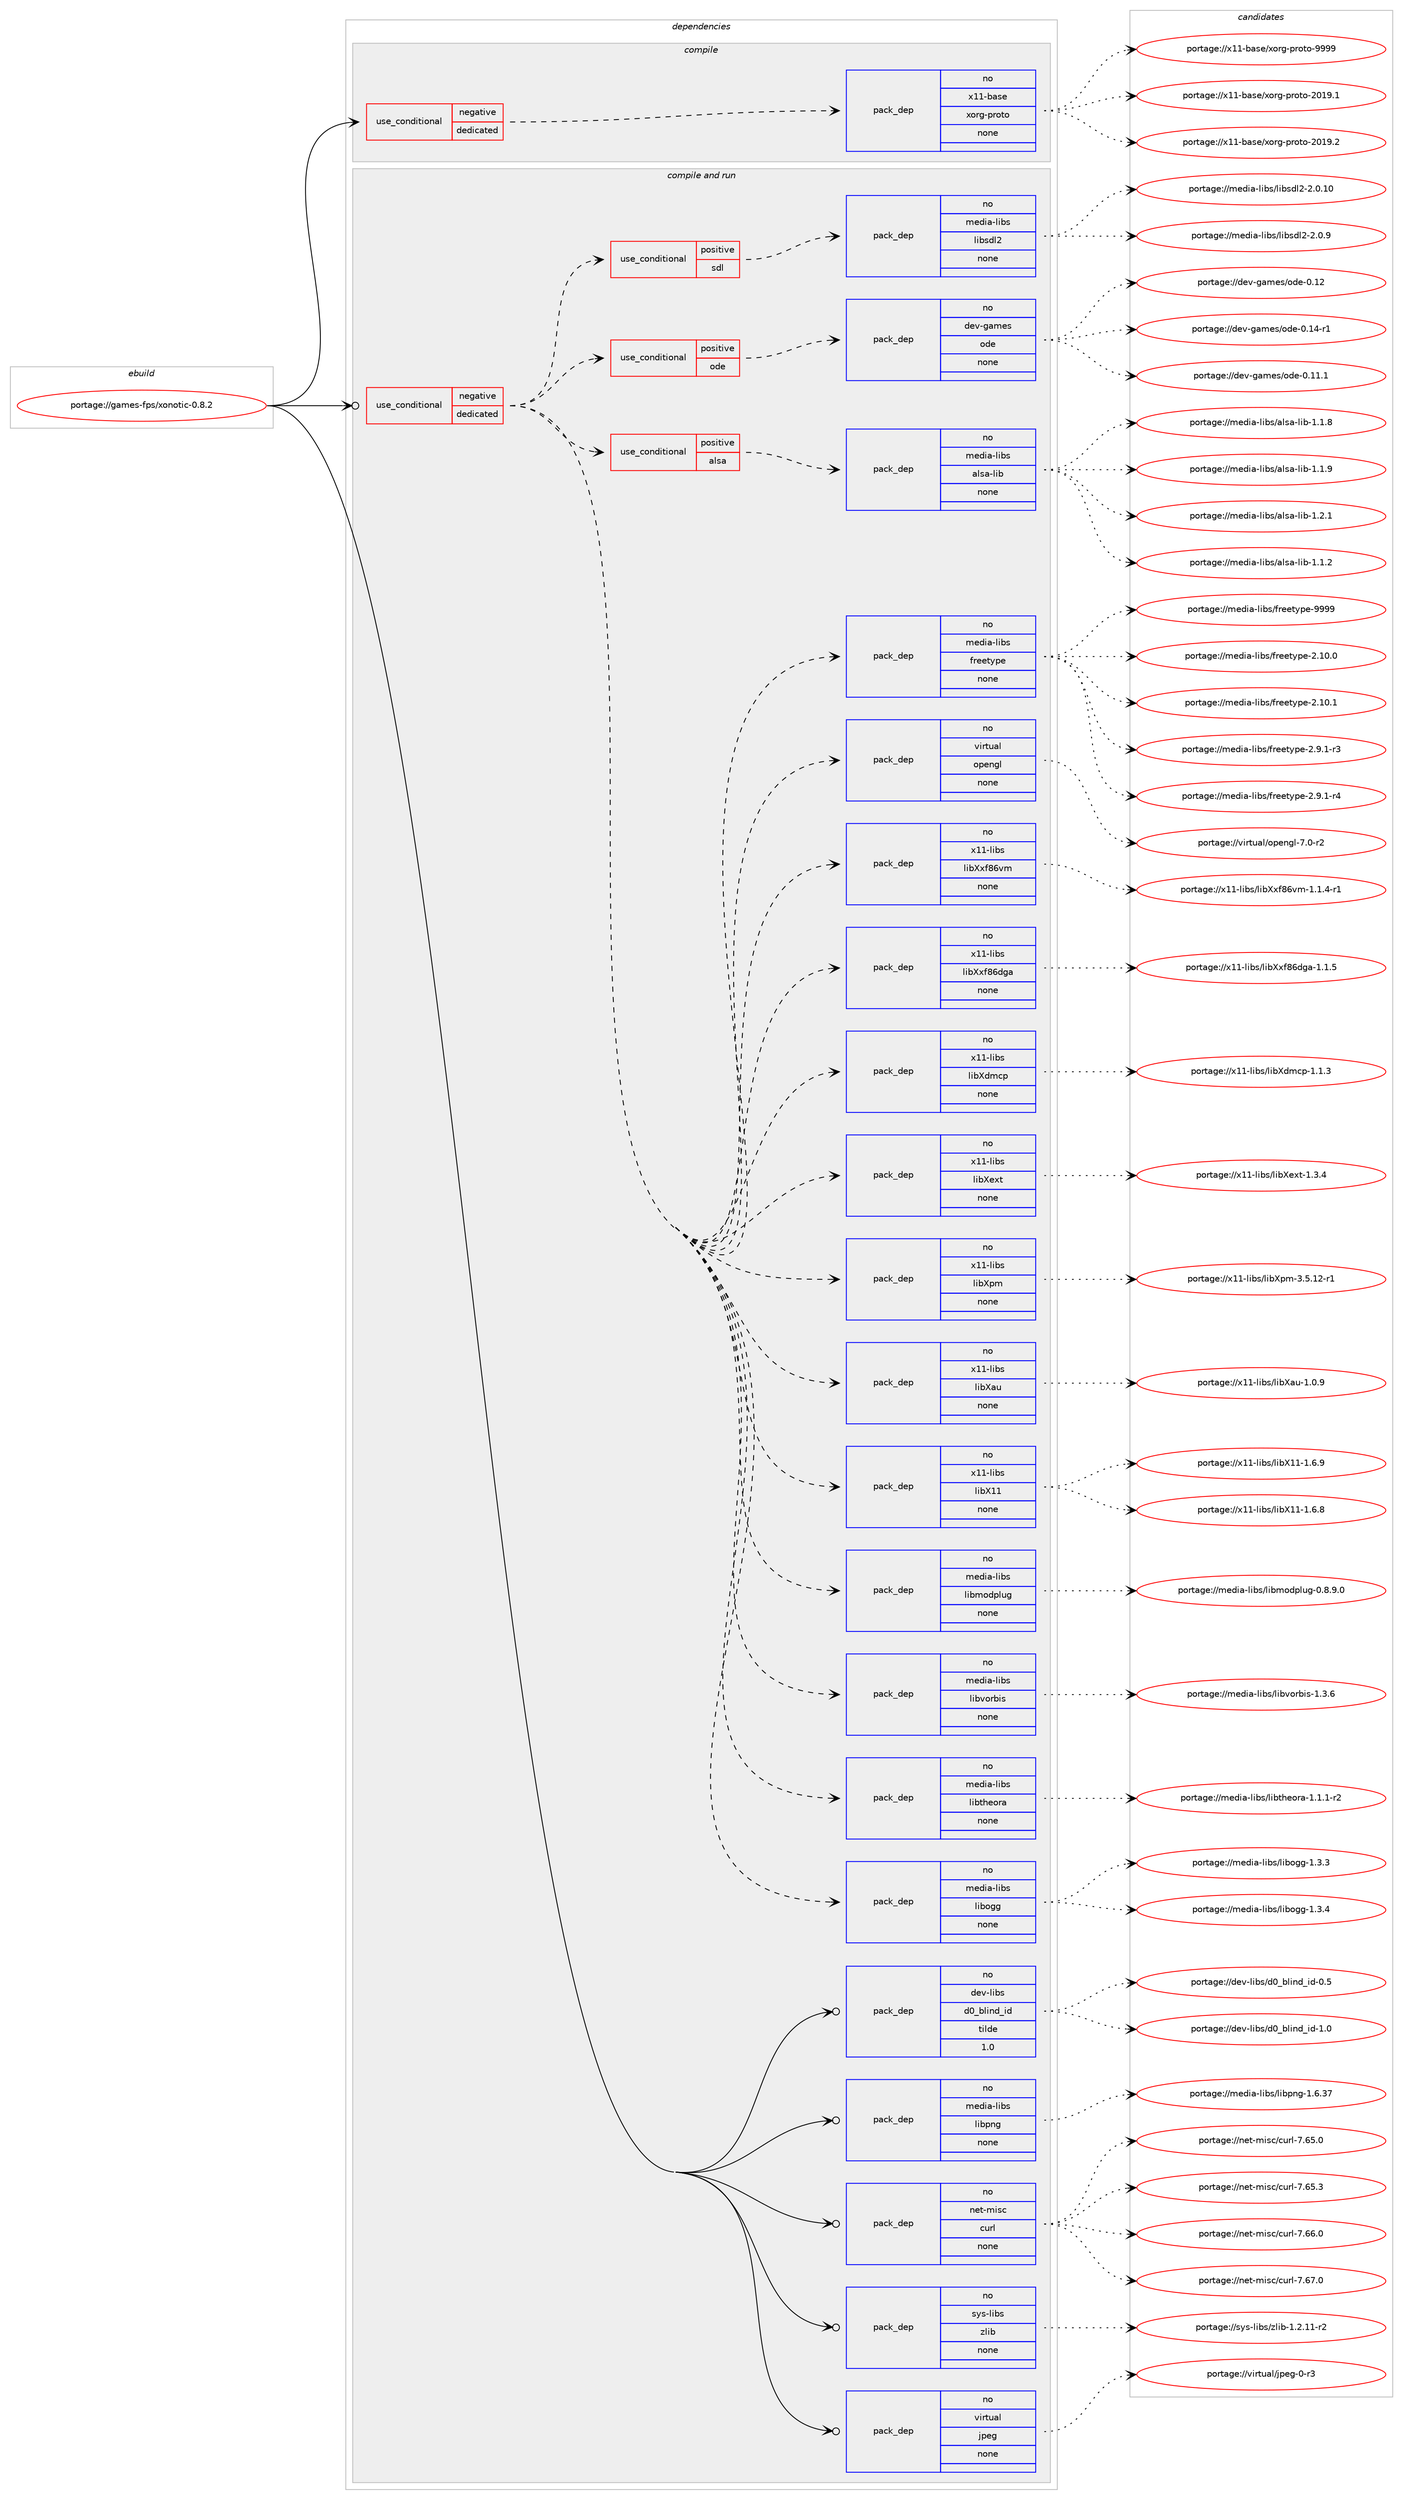 digraph prolog {

# *************
# Graph options
# *************

newrank=true;
concentrate=true;
compound=true;
graph [rankdir=LR,fontname=Helvetica,fontsize=10,ranksep=1.5];#, ranksep=2.5, nodesep=0.2];
edge  [arrowhead=vee];
node  [fontname=Helvetica,fontsize=10];

# **********
# The ebuild
# **********

subgraph cluster_leftcol {
color=gray;
rank=same;
label=<<i>ebuild</i>>;
id [label="portage://games-fps/xonotic-0.8.2", color=red, width=4, href="../games-fps/xonotic-0.8.2.svg"];
}

# ****************
# The dependencies
# ****************

subgraph cluster_midcol {
color=gray;
label=<<i>dependencies</i>>;
subgraph cluster_compile {
fillcolor="#eeeeee";
style=filled;
label=<<i>compile</i>>;
subgraph cond73398 {
dependency273790 [label=<<TABLE BORDER="0" CELLBORDER="1" CELLSPACING="0" CELLPADDING="4"><TR><TD ROWSPAN="3" CELLPADDING="10">use_conditional</TD></TR><TR><TD>negative</TD></TR><TR><TD>dedicated</TD></TR></TABLE>>, shape=none, color=red];
subgraph pack196414 {
dependency273791 [label=<<TABLE BORDER="0" CELLBORDER="1" CELLSPACING="0" CELLPADDING="4" WIDTH="220"><TR><TD ROWSPAN="6" CELLPADDING="30">pack_dep</TD></TR><TR><TD WIDTH="110">no</TD></TR><TR><TD>x11-base</TD></TR><TR><TD>xorg-proto</TD></TR><TR><TD>none</TD></TR><TR><TD></TD></TR></TABLE>>, shape=none, color=blue];
}
dependency273790:e -> dependency273791:w [weight=20,style="dashed",arrowhead="vee"];
}
id:e -> dependency273790:w [weight=20,style="solid",arrowhead="vee"];
}
subgraph cluster_compileandrun {
fillcolor="#eeeeee";
style=filled;
label=<<i>compile and run</i>>;
subgraph cond73399 {
dependency273792 [label=<<TABLE BORDER="0" CELLBORDER="1" CELLSPACING="0" CELLPADDING="4"><TR><TD ROWSPAN="3" CELLPADDING="10">use_conditional</TD></TR><TR><TD>negative</TD></TR><TR><TD>dedicated</TD></TR></TABLE>>, shape=none, color=red];
subgraph pack196415 {
dependency273793 [label=<<TABLE BORDER="0" CELLBORDER="1" CELLSPACING="0" CELLPADDING="4" WIDTH="220"><TR><TD ROWSPAN="6" CELLPADDING="30">pack_dep</TD></TR><TR><TD WIDTH="110">no</TD></TR><TR><TD>media-libs</TD></TR><TR><TD>libogg</TD></TR><TR><TD>none</TD></TR><TR><TD></TD></TR></TABLE>>, shape=none, color=blue];
}
dependency273792:e -> dependency273793:w [weight=20,style="dashed",arrowhead="vee"];
subgraph pack196416 {
dependency273794 [label=<<TABLE BORDER="0" CELLBORDER="1" CELLSPACING="0" CELLPADDING="4" WIDTH="220"><TR><TD ROWSPAN="6" CELLPADDING="30">pack_dep</TD></TR><TR><TD WIDTH="110">no</TD></TR><TR><TD>media-libs</TD></TR><TR><TD>libtheora</TD></TR><TR><TD>none</TD></TR><TR><TD></TD></TR></TABLE>>, shape=none, color=blue];
}
dependency273792:e -> dependency273794:w [weight=20,style="dashed",arrowhead="vee"];
subgraph pack196417 {
dependency273795 [label=<<TABLE BORDER="0" CELLBORDER="1" CELLSPACING="0" CELLPADDING="4" WIDTH="220"><TR><TD ROWSPAN="6" CELLPADDING="30">pack_dep</TD></TR><TR><TD WIDTH="110">no</TD></TR><TR><TD>media-libs</TD></TR><TR><TD>libvorbis</TD></TR><TR><TD>none</TD></TR><TR><TD></TD></TR></TABLE>>, shape=none, color=blue];
}
dependency273792:e -> dependency273795:w [weight=20,style="dashed",arrowhead="vee"];
subgraph pack196418 {
dependency273796 [label=<<TABLE BORDER="0" CELLBORDER="1" CELLSPACING="0" CELLPADDING="4" WIDTH="220"><TR><TD ROWSPAN="6" CELLPADDING="30">pack_dep</TD></TR><TR><TD WIDTH="110">no</TD></TR><TR><TD>media-libs</TD></TR><TR><TD>libmodplug</TD></TR><TR><TD>none</TD></TR><TR><TD></TD></TR></TABLE>>, shape=none, color=blue];
}
dependency273792:e -> dependency273796:w [weight=20,style="dashed",arrowhead="vee"];
subgraph pack196419 {
dependency273797 [label=<<TABLE BORDER="0" CELLBORDER="1" CELLSPACING="0" CELLPADDING="4" WIDTH="220"><TR><TD ROWSPAN="6" CELLPADDING="30">pack_dep</TD></TR><TR><TD WIDTH="110">no</TD></TR><TR><TD>x11-libs</TD></TR><TR><TD>libX11</TD></TR><TR><TD>none</TD></TR><TR><TD></TD></TR></TABLE>>, shape=none, color=blue];
}
dependency273792:e -> dependency273797:w [weight=20,style="dashed",arrowhead="vee"];
subgraph pack196420 {
dependency273798 [label=<<TABLE BORDER="0" CELLBORDER="1" CELLSPACING="0" CELLPADDING="4" WIDTH="220"><TR><TD ROWSPAN="6" CELLPADDING="30">pack_dep</TD></TR><TR><TD WIDTH="110">no</TD></TR><TR><TD>x11-libs</TD></TR><TR><TD>libXau</TD></TR><TR><TD>none</TD></TR><TR><TD></TD></TR></TABLE>>, shape=none, color=blue];
}
dependency273792:e -> dependency273798:w [weight=20,style="dashed",arrowhead="vee"];
subgraph pack196421 {
dependency273799 [label=<<TABLE BORDER="0" CELLBORDER="1" CELLSPACING="0" CELLPADDING="4" WIDTH="220"><TR><TD ROWSPAN="6" CELLPADDING="30">pack_dep</TD></TR><TR><TD WIDTH="110">no</TD></TR><TR><TD>x11-libs</TD></TR><TR><TD>libXpm</TD></TR><TR><TD>none</TD></TR><TR><TD></TD></TR></TABLE>>, shape=none, color=blue];
}
dependency273792:e -> dependency273799:w [weight=20,style="dashed",arrowhead="vee"];
subgraph pack196422 {
dependency273800 [label=<<TABLE BORDER="0" CELLBORDER="1" CELLSPACING="0" CELLPADDING="4" WIDTH="220"><TR><TD ROWSPAN="6" CELLPADDING="30">pack_dep</TD></TR><TR><TD WIDTH="110">no</TD></TR><TR><TD>x11-libs</TD></TR><TR><TD>libXext</TD></TR><TR><TD>none</TD></TR><TR><TD></TD></TR></TABLE>>, shape=none, color=blue];
}
dependency273792:e -> dependency273800:w [weight=20,style="dashed",arrowhead="vee"];
subgraph pack196423 {
dependency273801 [label=<<TABLE BORDER="0" CELLBORDER="1" CELLSPACING="0" CELLPADDING="4" WIDTH="220"><TR><TD ROWSPAN="6" CELLPADDING="30">pack_dep</TD></TR><TR><TD WIDTH="110">no</TD></TR><TR><TD>x11-libs</TD></TR><TR><TD>libXdmcp</TD></TR><TR><TD>none</TD></TR><TR><TD></TD></TR></TABLE>>, shape=none, color=blue];
}
dependency273792:e -> dependency273801:w [weight=20,style="dashed",arrowhead="vee"];
subgraph pack196424 {
dependency273802 [label=<<TABLE BORDER="0" CELLBORDER="1" CELLSPACING="0" CELLPADDING="4" WIDTH="220"><TR><TD ROWSPAN="6" CELLPADDING="30">pack_dep</TD></TR><TR><TD WIDTH="110">no</TD></TR><TR><TD>x11-libs</TD></TR><TR><TD>libXxf86dga</TD></TR><TR><TD>none</TD></TR><TR><TD></TD></TR></TABLE>>, shape=none, color=blue];
}
dependency273792:e -> dependency273802:w [weight=20,style="dashed",arrowhead="vee"];
subgraph pack196425 {
dependency273803 [label=<<TABLE BORDER="0" CELLBORDER="1" CELLSPACING="0" CELLPADDING="4" WIDTH="220"><TR><TD ROWSPAN="6" CELLPADDING="30">pack_dep</TD></TR><TR><TD WIDTH="110">no</TD></TR><TR><TD>x11-libs</TD></TR><TR><TD>libXxf86vm</TD></TR><TR><TD>none</TD></TR><TR><TD></TD></TR></TABLE>>, shape=none, color=blue];
}
dependency273792:e -> dependency273803:w [weight=20,style="dashed",arrowhead="vee"];
subgraph pack196426 {
dependency273804 [label=<<TABLE BORDER="0" CELLBORDER="1" CELLSPACING="0" CELLPADDING="4" WIDTH="220"><TR><TD ROWSPAN="6" CELLPADDING="30">pack_dep</TD></TR><TR><TD WIDTH="110">no</TD></TR><TR><TD>virtual</TD></TR><TR><TD>opengl</TD></TR><TR><TD>none</TD></TR><TR><TD></TD></TR></TABLE>>, shape=none, color=blue];
}
dependency273792:e -> dependency273804:w [weight=20,style="dashed",arrowhead="vee"];
subgraph pack196427 {
dependency273805 [label=<<TABLE BORDER="0" CELLBORDER="1" CELLSPACING="0" CELLPADDING="4" WIDTH="220"><TR><TD ROWSPAN="6" CELLPADDING="30">pack_dep</TD></TR><TR><TD WIDTH="110">no</TD></TR><TR><TD>media-libs</TD></TR><TR><TD>freetype</TD></TR><TR><TD>none</TD></TR><TR><TD></TD></TR></TABLE>>, shape=none, color=blue];
}
dependency273792:e -> dependency273805:w [weight=20,style="dashed",arrowhead="vee"];
subgraph cond73400 {
dependency273806 [label=<<TABLE BORDER="0" CELLBORDER="1" CELLSPACING="0" CELLPADDING="4"><TR><TD ROWSPAN="3" CELLPADDING="10">use_conditional</TD></TR><TR><TD>positive</TD></TR><TR><TD>alsa</TD></TR></TABLE>>, shape=none, color=red];
subgraph pack196428 {
dependency273807 [label=<<TABLE BORDER="0" CELLBORDER="1" CELLSPACING="0" CELLPADDING="4" WIDTH="220"><TR><TD ROWSPAN="6" CELLPADDING="30">pack_dep</TD></TR><TR><TD WIDTH="110">no</TD></TR><TR><TD>media-libs</TD></TR><TR><TD>alsa-lib</TD></TR><TR><TD>none</TD></TR><TR><TD></TD></TR></TABLE>>, shape=none, color=blue];
}
dependency273806:e -> dependency273807:w [weight=20,style="dashed",arrowhead="vee"];
}
dependency273792:e -> dependency273806:w [weight=20,style="dashed",arrowhead="vee"];
subgraph cond73401 {
dependency273808 [label=<<TABLE BORDER="0" CELLBORDER="1" CELLSPACING="0" CELLPADDING="4"><TR><TD ROWSPAN="3" CELLPADDING="10">use_conditional</TD></TR><TR><TD>positive</TD></TR><TR><TD>ode</TD></TR></TABLE>>, shape=none, color=red];
subgraph pack196429 {
dependency273809 [label=<<TABLE BORDER="0" CELLBORDER="1" CELLSPACING="0" CELLPADDING="4" WIDTH="220"><TR><TD ROWSPAN="6" CELLPADDING="30">pack_dep</TD></TR><TR><TD WIDTH="110">no</TD></TR><TR><TD>dev-games</TD></TR><TR><TD>ode</TD></TR><TR><TD>none</TD></TR><TR><TD></TD></TR></TABLE>>, shape=none, color=blue];
}
dependency273808:e -> dependency273809:w [weight=20,style="dashed",arrowhead="vee"];
}
dependency273792:e -> dependency273808:w [weight=20,style="dashed",arrowhead="vee"];
subgraph cond73402 {
dependency273810 [label=<<TABLE BORDER="0" CELLBORDER="1" CELLSPACING="0" CELLPADDING="4"><TR><TD ROWSPAN="3" CELLPADDING="10">use_conditional</TD></TR><TR><TD>positive</TD></TR><TR><TD>sdl</TD></TR></TABLE>>, shape=none, color=red];
subgraph pack196430 {
dependency273811 [label=<<TABLE BORDER="0" CELLBORDER="1" CELLSPACING="0" CELLPADDING="4" WIDTH="220"><TR><TD ROWSPAN="6" CELLPADDING="30">pack_dep</TD></TR><TR><TD WIDTH="110">no</TD></TR><TR><TD>media-libs</TD></TR><TR><TD>libsdl2</TD></TR><TR><TD>none</TD></TR><TR><TD></TD></TR></TABLE>>, shape=none, color=blue];
}
dependency273810:e -> dependency273811:w [weight=20,style="dashed",arrowhead="vee"];
}
dependency273792:e -> dependency273810:w [weight=20,style="dashed",arrowhead="vee"];
}
id:e -> dependency273792:w [weight=20,style="solid",arrowhead="odotvee"];
subgraph pack196431 {
dependency273812 [label=<<TABLE BORDER="0" CELLBORDER="1" CELLSPACING="0" CELLPADDING="4" WIDTH="220"><TR><TD ROWSPAN="6" CELLPADDING="30">pack_dep</TD></TR><TR><TD WIDTH="110">no</TD></TR><TR><TD>dev-libs</TD></TR><TR><TD>d0_blind_id</TD></TR><TR><TD>tilde</TD></TR><TR><TD>1.0</TD></TR></TABLE>>, shape=none, color=blue];
}
id:e -> dependency273812:w [weight=20,style="solid",arrowhead="odotvee"];
subgraph pack196432 {
dependency273813 [label=<<TABLE BORDER="0" CELLBORDER="1" CELLSPACING="0" CELLPADDING="4" WIDTH="220"><TR><TD ROWSPAN="6" CELLPADDING="30">pack_dep</TD></TR><TR><TD WIDTH="110">no</TD></TR><TR><TD>media-libs</TD></TR><TR><TD>libpng</TD></TR><TR><TD>none</TD></TR><TR><TD></TD></TR></TABLE>>, shape=none, color=blue];
}
id:e -> dependency273813:w [weight=20,style="solid",arrowhead="odotvee"];
subgraph pack196433 {
dependency273814 [label=<<TABLE BORDER="0" CELLBORDER="1" CELLSPACING="0" CELLPADDING="4" WIDTH="220"><TR><TD ROWSPAN="6" CELLPADDING="30">pack_dep</TD></TR><TR><TD WIDTH="110">no</TD></TR><TR><TD>net-misc</TD></TR><TR><TD>curl</TD></TR><TR><TD>none</TD></TR><TR><TD></TD></TR></TABLE>>, shape=none, color=blue];
}
id:e -> dependency273814:w [weight=20,style="solid",arrowhead="odotvee"];
subgraph pack196434 {
dependency273815 [label=<<TABLE BORDER="0" CELLBORDER="1" CELLSPACING="0" CELLPADDING="4" WIDTH="220"><TR><TD ROWSPAN="6" CELLPADDING="30">pack_dep</TD></TR><TR><TD WIDTH="110">no</TD></TR><TR><TD>sys-libs</TD></TR><TR><TD>zlib</TD></TR><TR><TD>none</TD></TR><TR><TD></TD></TR></TABLE>>, shape=none, color=blue];
}
id:e -> dependency273815:w [weight=20,style="solid",arrowhead="odotvee"];
subgraph pack196435 {
dependency273816 [label=<<TABLE BORDER="0" CELLBORDER="1" CELLSPACING="0" CELLPADDING="4" WIDTH="220"><TR><TD ROWSPAN="6" CELLPADDING="30">pack_dep</TD></TR><TR><TD WIDTH="110">no</TD></TR><TR><TD>virtual</TD></TR><TR><TD>jpeg</TD></TR><TR><TD>none</TD></TR><TR><TD></TD></TR></TABLE>>, shape=none, color=blue];
}
id:e -> dependency273816:w [weight=20,style="solid",arrowhead="odotvee"];
}
subgraph cluster_run {
fillcolor="#eeeeee";
style=filled;
label=<<i>run</i>>;
}
}

# **************
# The candidates
# **************

subgraph cluster_choices {
rank=same;
color=gray;
label=<<i>candidates</i>>;

subgraph choice196414 {
color=black;
nodesep=1;
choiceportage1204949459897115101471201111141034511211411111611145504849574649 [label="portage://x11-base/xorg-proto-2019.1", color=red, width=4,href="../x11-base/xorg-proto-2019.1.svg"];
choiceportage1204949459897115101471201111141034511211411111611145504849574650 [label="portage://x11-base/xorg-proto-2019.2", color=red, width=4,href="../x11-base/xorg-proto-2019.2.svg"];
choiceportage120494945989711510147120111114103451121141111161114557575757 [label="portage://x11-base/xorg-proto-9999", color=red, width=4,href="../x11-base/xorg-proto-9999.svg"];
dependency273791:e -> choiceportage1204949459897115101471201111141034511211411111611145504849574649:w [style=dotted,weight="100"];
dependency273791:e -> choiceportage1204949459897115101471201111141034511211411111611145504849574650:w [style=dotted,weight="100"];
dependency273791:e -> choiceportage120494945989711510147120111114103451121141111161114557575757:w [style=dotted,weight="100"];
}
subgraph choice196415 {
color=black;
nodesep=1;
choiceportage1091011001059745108105981154710810598111103103454946514651 [label="portage://media-libs/libogg-1.3.3", color=red, width=4,href="../media-libs/libogg-1.3.3.svg"];
choiceportage1091011001059745108105981154710810598111103103454946514652 [label="portage://media-libs/libogg-1.3.4", color=red, width=4,href="../media-libs/libogg-1.3.4.svg"];
dependency273793:e -> choiceportage1091011001059745108105981154710810598111103103454946514651:w [style=dotted,weight="100"];
dependency273793:e -> choiceportage1091011001059745108105981154710810598111103103454946514652:w [style=dotted,weight="100"];
}
subgraph choice196416 {
color=black;
nodesep=1;
choiceportage1091011001059745108105981154710810598116104101111114974549464946494511450 [label="portage://media-libs/libtheora-1.1.1-r2", color=red, width=4,href="../media-libs/libtheora-1.1.1-r2.svg"];
dependency273794:e -> choiceportage1091011001059745108105981154710810598116104101111114974549464946494511450:w [style=dotted,weight="100"];
}
subgraph choice196417 {
color=black;
nodesep=1;
choiceportage109101100105974510810598115471081059811811111498105115454946514654 [label="portage://media-libs/libvorbis-1.3.6", color=red, width=4,href="../media-libs/libvorbis-1.3.6.svg"];
dependency273795:e -> choiceportage109101100105974510810598115471081059811811111498105115454946514654:w [style=dotted,weight="100"];
}
subgraph choice196418 {
color=black;
nodesep=1;
choiceportage10910110010597451081059811547108105981091111001121081171034548465646574648 [label="portage://media-libs/libmodplug-0.8.9.0", color=red, width=4,href="../media-libs/libmodplug-0.8.9.0.svg"];
dependency273796:e -> choiceportage10910110010597451081059811547108105981091111001121081171034548465646574648:w [style=dotted,weight="100"];
}
subgraph choice196419 {
color=black;
nodesep=1;
choiceportage120494945108105981154710810598884949454946544656 [label="portage://x11-libs/libX11-1.6.8", color=red, width=4,href="../x11-libs/libX11-1.6.8.svg"];
choiceportage120494945108105981154710810598884949454946544657 [label="portage://x11-libs/libX11-1.6.9", color=red, width=4,href="../x11-libs/libX11-1.6.9.svg"];
dependency273797:e -> choiceportage120494945108105981154710810598884949454946544656:w [style=dotted,weight="100"];
dependency273797:e -> choiceportage120494945108105981154710810598884949454946544657:w [style=dotted,weight="100"];
}
subgraph choice196420 {
color=black;
nodesep=1;
choiceportage1204949451081059811547108105988897117454946484657 [label="portage://x11-libs/libXau-1.0.9", color=red, width=4,href="../x11-libs/libXau-1.0.9.svg"];
dependency273798:e -> choiceportage1204949451081059811547108105988897117454946484657:w [style=dotted,weight="100"];
}
subgraph choice196421 {
color=black;
nodesep=1;
choiceportage12049494510810598115471081059888112109455146534649504511449 [label="portage://x11-libs/libXpm-3.5.12-r1", color=red, width=4,href="../x11-libs/libXpm-3.5.12-r1.svg"];
dependency273799:e -> choiceportage12049494510810598115471081059888112109455146534649504511449:w [style=dotted,weight="100"];
}
subgraph choice196422 {
color=black;
nodesep=1;
choiceportage12049494510810598115471081059888101120116454946514652 [label="portage://x11-libs/libXext-1.3.4", color=red, width=4,href="../x11-libs/libXext-1.3.4.svg"];
dependency273800:e -> choiceportage12049494510810598115471081059888101120116454946514652:w [style=dotted,weight="100"];
}
subgraph choice196423 {
color=black;
nodesep=1;
choiceportage1204949451081059811547108105988810010999112454946494651 [label="portage://x11-libs/libXdmcp-1.1.3", color=red, width=4,href="../x11-libs/libXdmcp-1.1.3.svg"];
dependency273801:e -> choiceportage1204949451081059811547108105988810010999112454946494651:w [style=dotted,weight="100"];
}
subgraph choice196424 {
color=black;
nodesep=1;
choiceportage12049494510810598115471081059888120102565410010397454946494653 [label="portage://x11-libs/libXxf86dga-1.1.5", color=red, width=4,href="../x11-libs/libXxf86dga-1.1.5.svg"];
dependency273802:e -> choiceportage12049494510810598115471081059888120102565410010397454946494653:w [style=dotted,weight="100"];
}
subgraph choice196425 {
color=black;
nodesep=1;
choiceportage1204949451081059811547108105988812010256541181094549464946524511449 [label="portage://x11-libs/libXxf86vm-1.1.4-r1", color=red, width=4,href="../x11-libs/libXxf86vm-1.1.4-r1.svg"];
dependency273803:e -> choiceportage1204949451081059811547108105988812010256541181094549464946524511449:w [style=dotted,weight="100"];
}
subgraph choice196426 {
color=black;
nodesep=1;
choiceportage1181051141161179710847111112101110103108455546484511450 [label="portage://virtual/opengl-7.0-r2", color=red, width=4,href="../virtual/opengl-7.0-r2.svg"];
dependency273804:e -> choiceportage1181051141161179710847111112101110103108455546484511450:w [style=dotted,weight="100"];
}
subgraph choice196427 {
color=black;
nodesep=1;
choiceportage1091011001059745108105981154710211410110111612111210145504649484648 [label="portage://media-libs/freetype-2.10.0", color=red, width=4,href="../media-libs/freetype-2.10.0.svg"];
choiceportage1091011001059745108105981154710211410110111612111210145504649484649 [label="portage://media-libs/freetype-2.10.1", color=red, width=4,href="../media-libs/freetype-2.10.1.svg"];
choiceportage109101100105974510810598115471021141011011161211121014550465746494511451 [label="portage://media-libs/freetype-2.9.1-r3", color=red, width=4,href="../media-libs/freetype-2.9.1-r3.svg"];
choiceportage109101100105974510810598115471021141011011161211121014550465746494511452 [label="portage://media-libs/freetype-2.9.1-r4", color=red, width=4,href="../media-libs/freetype-2.9.1-r4.svg"];
choiceportage109101100105974510810598115471021141011011161211121014557575757 [label="portage://media-libs/freetype-9999", color=red, width=4,href="../media-libs/freetype-9999.svg"];
dependency273805:e -> choiceportage1091011001059745108105981154710211410110111612111210145504649484648:w [style=dotted,weight="100"];
dependency273805:e -> choiceportage1091011001059745108105981154710211410110111612111210145504649484649:w [style=dotted,weight="100"];
dependency273805:e -> choiceportage109101100105974510810598115471021141011011161211121014550465746494511451:w [style=dotted,weight="100"];
dependency273805:e -> choiceportage109101100105974510810598115471021141011011161211121014550465746494511452:w [style=dotted,weight="100"];
dependency273805:e -> choiceportage109101100105974510810598115471021141011011161211121014557575757:w [style=dotted,weight="100"];
}
subgraph choice196428 {
color=black;
nodesep=1;
choiceportage1091011001059745108105981154797108115974510810598454946494650 [label="portage://media-libs/alsa-lib-1.1.2", color=red, width=4,href="../media-libs/alsa-lib-1.1.2.svg"];
choiceportage1091011001059745108105981154797108115974510810598454946494656 [label="portage://media-libs/alsa-lib-1.1.8", color=red, width=4,href="../media-libs/alsa-lib-1.1.8.svg"];
choiceportage1091011001059745108105981154797108115974510810598454946494657 [label="portage://media-libs/alsa-lib-1.1.9", color=red, width=4,href="../media-libs/alsa-lib-1.1.9.svg"];
choiceportage1091011001059745108105981154797108115974510810598454946504649 [label="portage://media-libs/alsa-lib-1.2.1", color=red, width=4,href="../media-libs/alsa-lib-1.2.1.svg"];
dependency273807:e -> choiceportage1091011001059745108105981154797108115974510810598454946494650:w [style=dotted,weight="100"];
dependency273807:e -> choiceportage1091011001059745108105981154797108115974510810598454946494656:w [style=dotted,weight="100"];
dependency273807:e -> choiceportage1091011001059745108105981154797108115974510810598454946494657:w [style=dotted,weight="100"];
dependency273807:e -> choiceportage1091011001059745108105981154797108115974510810598454946504649:w [style=dotted,weight="100"];
}
subgraph choice196429 {
color=black;
nodesep=1;
choiceportage10010111845103971091011154711110010145484649494649 [label="portage://dev-games/ode-0.11.1", color=red, width=4,href="../dev-games/ode-0.11.1.svg"];
choiceportage1001011184510397109101115471111001014548464950 [label="portage://dev-games/ode-0.12", color=red, width=4,href="../dev-games/ode-0.12.svg"];
choiceportage10010111845103971091011154711110010145484649524511449 [label="portage://dev-games/ode-0.14-r1", color=red, width=4,href="../dev-games/ode-0.14-r1.svg"];
dependency273809:e -> choiceportage10010111845103971091011154711110010145484649494649:w [style=dotted,weight="100"];
dependency273809:e -> choiceportage1001011184510397109101115471111001014548464950:w [style=dotted,weight="100"];
dependency273809:e -> choiceportage10010111845103971091011154711110010145484649524511449:w [style=dotted,weight="100"];
}
subgraph choice196430 {
color=black;
nodesep=1;
choiceportage10910110010597451081059811547108105981151001085045504648464948 [label="portage://media-libs/libsdl2-2.0.10", color=red, width=4,href="../media-libs/libsdl2-2.0.10.svg"];
choiceportage109101100105974510810598115471081059811510010850455046484657 [label="portage://media-libs/libsdl2-2.0.9", color=red, width=4,href="../media-libs/libsdl2-2.0.9.svg"];
dependency273811:e -> choiceportage10910110010597451081059811547108105981151001085045504648464948:w [style=dotted,weight="100"];
dependency273811:e -> choiceportage109101100105974510810598115471081059811510010850455046484657:w [style=dotted,weight="100"];
}
subgraph choice196431 {
color=black;
nodesep=1;
choiceportage1001011184510810598115471004895981081051101009510510045484653 [label="portage://dev-libs/d0_blind_id-0.5", color=red, width=4,href="../dev-libs/d0_blind_id-0.5.svg"];
choiceportage1001011184510810598115471004895981081051101009510510045494648 [label="portage://dev-libs/d0_blind_id-1.0", color=red, width=4,href="../dev-libs/d0_blind_id-1.0.svg"];
dependency273812:e -> choiceportage1001011184510810598115471004895981081051101009510510045484653:w [style=dotted,weight="100"];
dependency273812:e -> choiceportage1001011184510810598115471004895981081051101009510510045494648:w [style=dotted,weight="100"];
}
subgraph choice196432 {
color=black;
nodesep=1;
choiceportage109101100105974510810598115471081059811211010345494654465155 [label="portage://media-libs/libpng-1.6.37", color=red, width=4,href="../media-libs/libpng-1.6.37.svg"];
dependency273813:e -> choiceportage109101100105974510810598115471081059811211010345494654465155:w [style=dotted,weight="100"];
}
subgraph choice196433 {
color=black;
nodesep=1;
choiceportage1101011164510910511599479911711410845554654534648 [label="portage://net-misc/curl-7.65.0", color=red, width=4,href="../net-misc/curl-7.65.0.svg"];
choiceportage1101011164510910511599479911711410845554654534651 [label="portage://net-misc/curl-7.65.3", color=red, width=4,href="../net-misc/curl-7.65.3.svg"];
choiceportage1101011164510910511599479911711410845554654544648 [label="portage://net-misc/curl-7.66.0", color=red, width=4,href="../net-misc/curl-7.66.0.svg"];
choiceportage1101011164510910511599479911711410845554654554648 [label="portage://net-misc/curl-7.67.0", color=red, width=4,href="../net-misc/curl-7.67.0.svg"];
dependency273814:e -> choiceportage1101011164510910511599479911711410845554654534648:w [style=dotted,weight="100"];
dependency273814:e -> choiceportage1101011164510910511599479911711410845554654534651:w [style=dotted,weight="100"];
dependency273814:e -> choiceportage1101011164510910511599479911711410845554654544648:w [style=dotted,weight="100"];
dependency273814:e -> choiceportage1101011164510910511599479911711410845554654554648:w [style=dotted,weight="100"];
}
subgraph choice196434 {
color=black;
nodesep=1;
choiceportage11512111545108105981154712210810598454946504649494511450 [label="portage://sys-libs/zlib-1.2.11-r2", color=red, width=4,href="../sys-libs/zlib-1.2.11-r2.svg"];
dependency273815:e -> choiceportage11512111545108105981154712210810598454946504649494511450:w [style=dotted,weight="100"];
}
subgraph choice196435 {
color=black;
nodesep=1;
choiceportage118105114116117971084710611210110345484511451 [label="portage://virtual/jpeg-0-r3", color=red, width=4,href="../virtual/jpeg-0-r3.svg"];
dependency273816:e -> choiceportage118105114116117971084710611210110345484511451:w [style=dotted,weight="100"];
}
}

}
